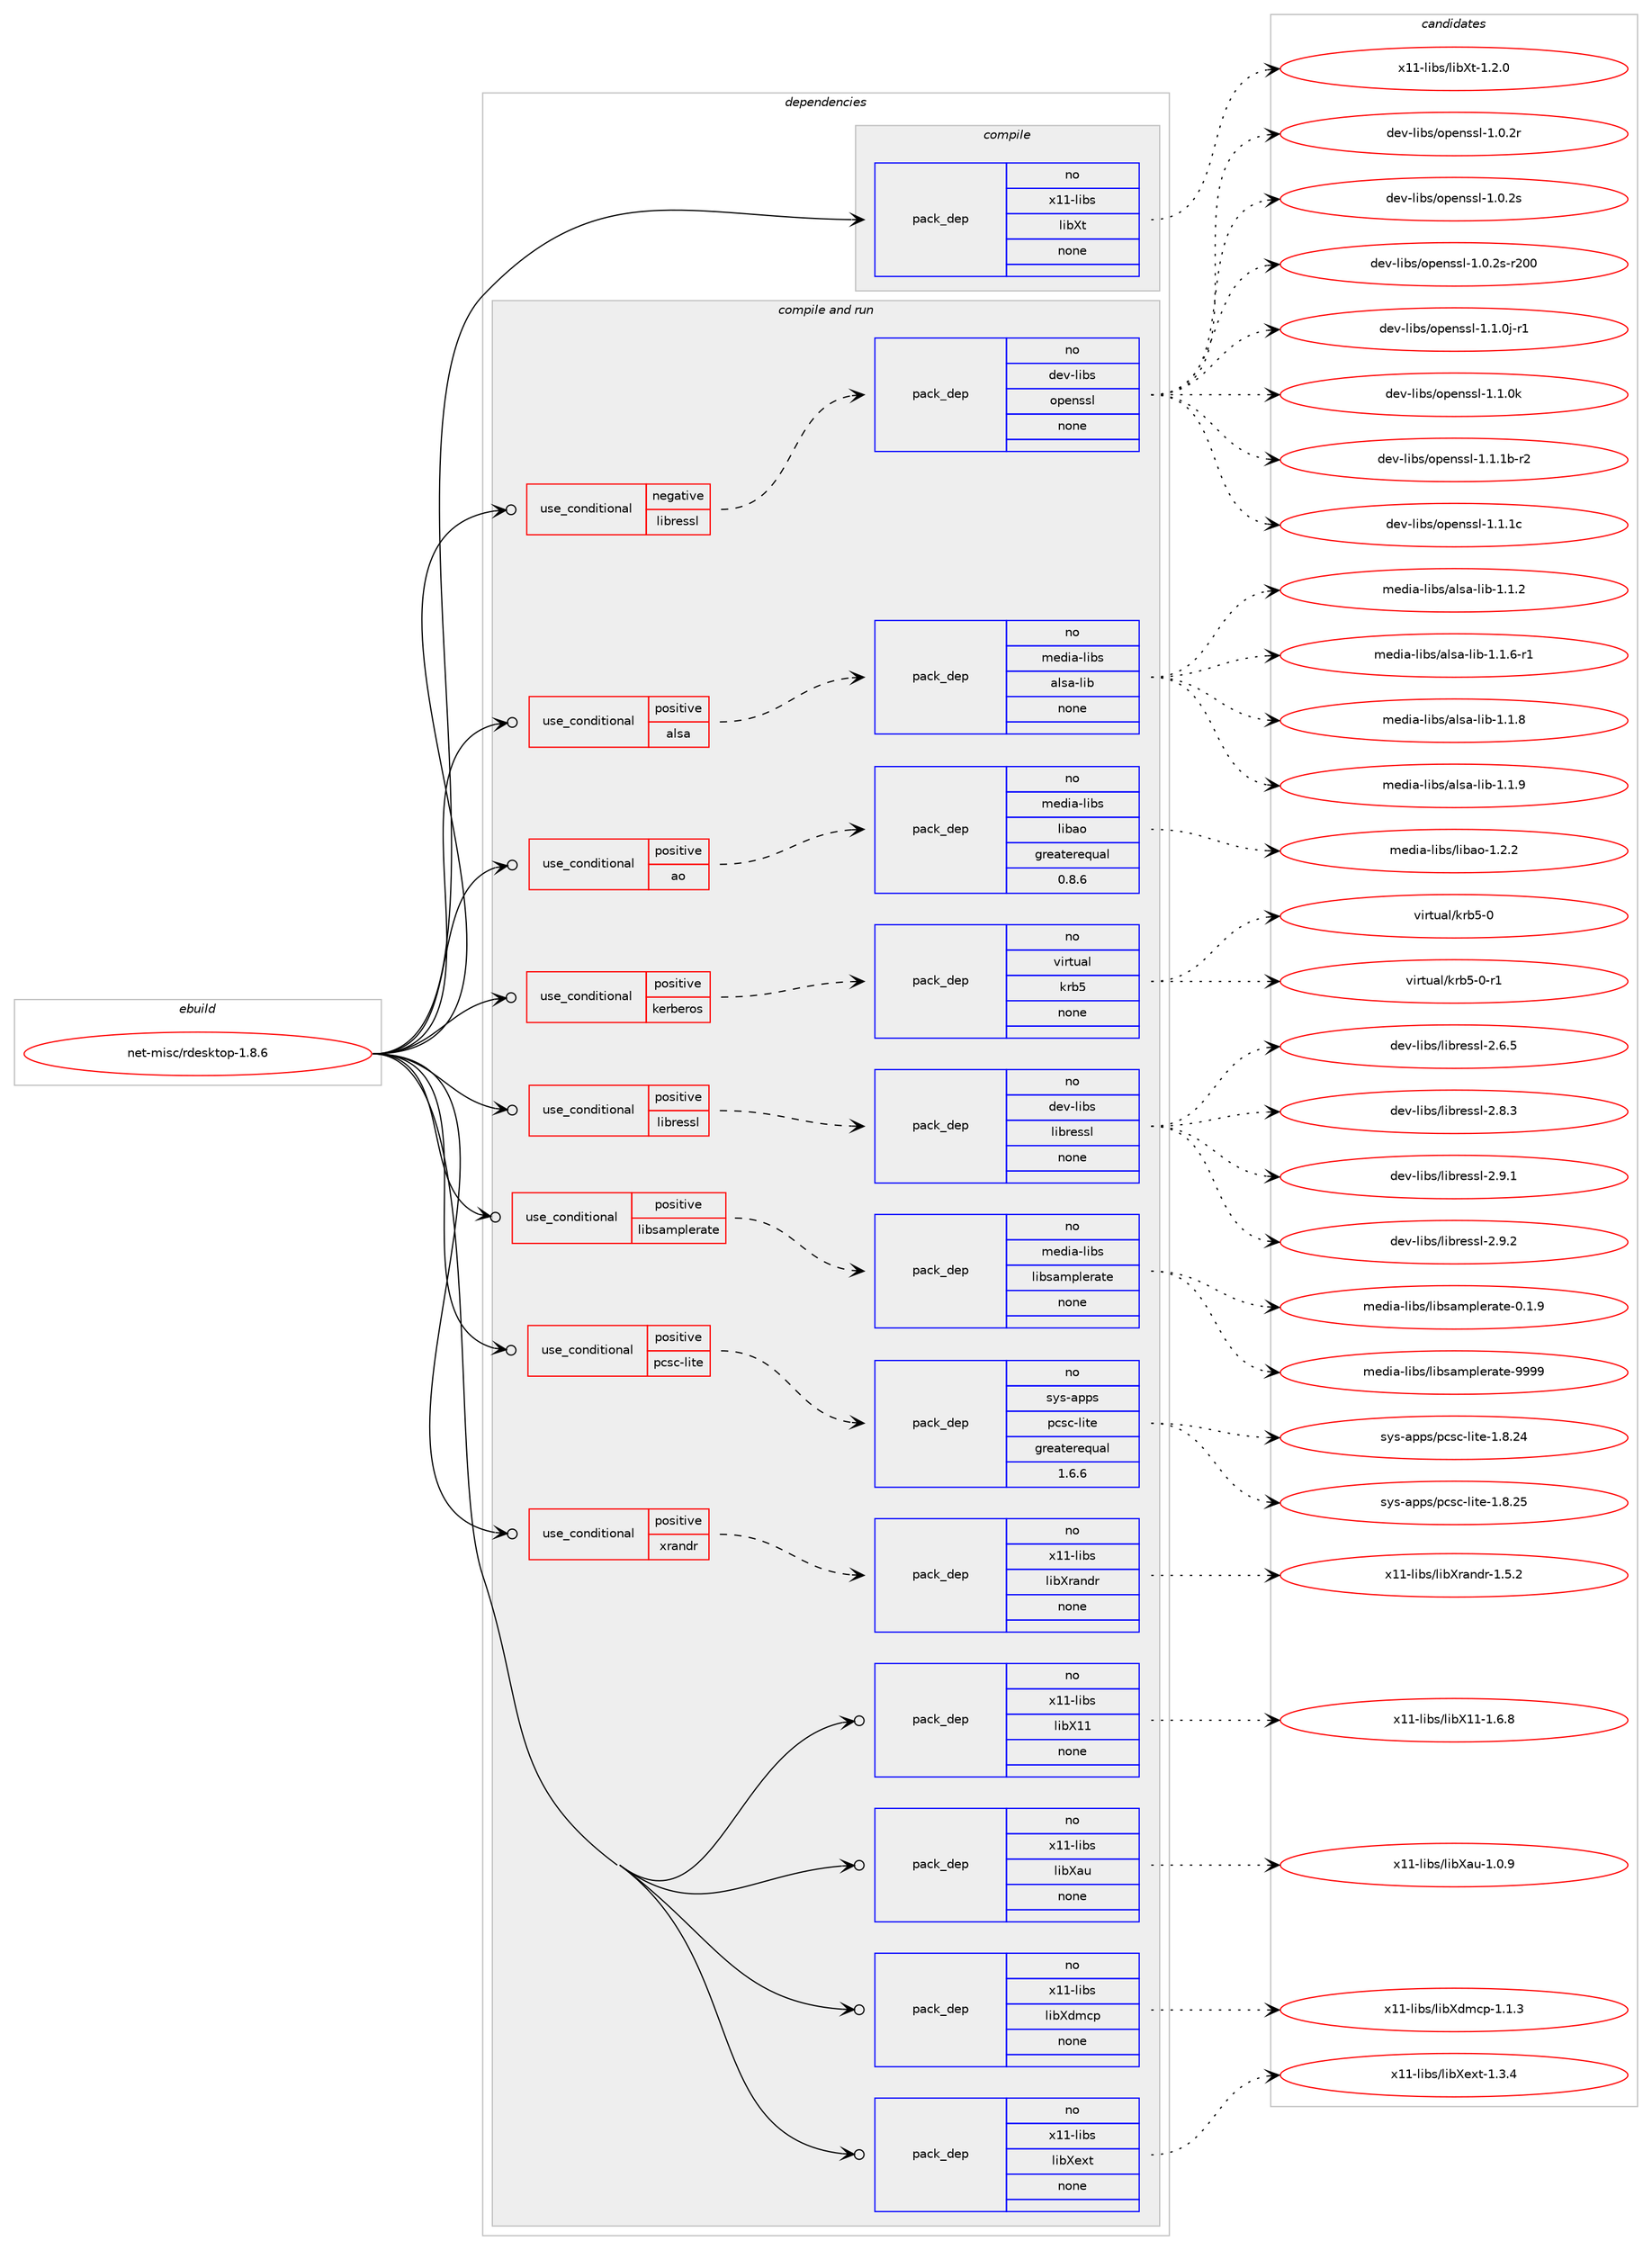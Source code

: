 digraph prolog {

# *************
# Graph options
# *************

newrank=true;
concentrate=true;
compound=true;
graph [rankdir=LR,fontname=Helvetica,fontsize=10,ranksep=1.5];#, ranksep=2.5, nodesep=0.2];
edge  [arrowhead=vee];
node  [fontname=Helvetica,fontsize=10];

# **********
# The ebuild
# **********

subgraph cluster_leftcol {
color=gray;
rank=same;
label=<<i>ebuild</i>>;
id [label="net-misc/rdesktop-1.8.6", color=red, width=4, href="../net-misc/rdesktop-1.8.6.svg"];
}

# ****************
# The dependencies
# ****************

subgraph cluster_midcol {
color=gray;
label=<<i>dependencies</i>>;
subgraph cluster_compile {
fillcolor="#eeeeee";
style=filled;
label=<<i>compile</i>>;
subgraph pack442 {
dependency521 [label=<<TABLE BORDER="0" CELLBORDER="1" CELLSPACING="0" CELLPADDING="4" WIDTH="220"><TR><TD ROWSPAN="6" CELLPADDING="30">pack_dep</TD></TR><TR><TD WIDTH="110">no</TD></TR><TR><TD>x11-libs</TD></TR><TR><TD>libXt</TD></TR><TR><TD>none</TD></TR><TR><TD></TD></TR></TABLE>>, shape=none, color=blue];
}
id:e -> dependency521:w [weight=20,style="solid",arrowhead="vee"];
}
subgraph cluster_compileandrun {
fillcolor="#eeeeee";
style=filled;
label=<<i>compile and run</i>>;
subgraph cond73 {
dependency522 [label=<<TABLE BORDER="0" CELLBORDER="1" CELLSPACING="0" CELLPADDING="4"><TR><TD ROWSPAN="3" CELLPADDING="10">use_conditional</TD></TR><TR><TD>negative</TD></TR><TR><TD>libressl</TD></TR></TABLE>>, shape=none, color=red];
subgraph pack443 {
dependency523 [label=<<TABLE BORDER="0" CELLBORDER="1" CELLSPACING="0" CELLPADDING="4" WIDTH="220"><TR><TD ROWSPAN="6" CELLPADDING="30">pack_dep</TD></TR><TR><TD WIDTH="110">no</TD></TR><TR><TD>dev-libs</TD></TR><TR><TD>openssl</TD></TR><TR><TD>none</TD></TR><TR><TD></TD></TR></TABLE>>, shape=none, color=blue];
}
dependency522:e -> dependency523:w [weight=20,style="dashed",arrowhead="vee"];
}
id:e -> dependency522:w [weight=20,style="solid",arrowhead="odotvee"];
subgraph cond74 {
dependency524 [label=<<TABLE BORDER="0" CELLBORDER="1" CELLSPACING="0" CELLPADDING="4"><TR><TD ROWSPAN="3" CELLPADDING="10">use_conditional</TD></TR><TR><TD>positive</TD></TR><TR><TD>alsa</TD></TR></TABLE>>, shape=none, color=red];
subgraph pack444 {
dependency525 [label=<<TABLE BORDER="0" CELLBORDER="1" CELLSPACING="0" CELLPADDING="4" WIDTH="220"><TR><TD ROWSPAN="6" CELLPADDING="30">pack_dep</TD></TR><TR><TD WIDTH="110">no</TD></TR><TR><TD>media-libs</TD></TR><TR><TD>alsa-lib</TD></TR><TR><TD>none</TD></TR><TR><TD></TD></TR></TABLE>>, shape=none, color=blue];
}
dependency524:e -> dependency525:w [weight=20,style="dashed",arrowhead="vee"];
}
id:e -> dependency524:w [weight=20,style="solid",arrowhead="odotvee"];
subgraph cond75 {
dependency526 [label=<<TABLE BORDER="0" CELLBORDER="1" CELLSPACING="0" CELLPADDING="4"><TR><TD ROWSPAN="3" CELLPADDING="10">use_conditional</TD></TR><TR><TD>positive</TD></TR><TR><TD>ao</TD></TR></TABLE>>, shape=none, color=red];
subgraph pack445 {
dependency527 [label=<<TABLE BORDER="0" CELLBORDER="1" CELLSPACING="0" CELLPADDING="4" WIDTH="220"><TR><TD ROWSPAN="6" CELLPADDING="30">pack_dep</TD></TR><TR><TD WIDTH="110">no</TD></TR><TR><TD>media-libs</TD></TR><TR><TD>libao</TD></TR><TR><TD>greaterequal</TD></TR><TR><TD>0.8.6</TD></TR></TABLE>>, shape=none, color=blue];
}
dependency526:e -> dependency527:w [weight=20,style="dashed",arrowhead="vee"];
}
id:e -> dependency526:w [weight=20,style="solid",arrowhead="odotvee"];
subgraph cond76 {
dependency528 [label=<<TABLE BORDER="0" CELLBORDER="1" CELLSPACING="0" CELLPADDING="4"><TR><TD ROWSPAN="3" CELLPADDING="10">use_conditional</TD></TR><TR><TD>positive</TD></TR><TR><TD>kerberos</TD></TR></TABLE>>, shape=none, color=red];
subgraph pack446 {
dependency529 [label=<<TABLE BORDER="0" CELLBORDER="1" CELLSPACING="0" CELLPADDING="4" WIDTH="220"><TR><TD ROWSPAN="6" CELLPADDING="30">pack_dep</TD></TR><TR><TD WIDTH="110">no</TD></TR><TR><TD>virtual</TD></TR><TR><TD>krb5</TD></TR><TR><TD>none</TD></TR><TR><TD></TD></TR></TABLE>>, shape=none, color=blue];
}
dependency528:e -> dependency529:w [weight=20,style="dashed",arrowhead="vee"];
}
id:e -> dependency528:w [weight=20,style="solid",arrowhead="odotvee"];
subgraph cond77 {
dependency530 [label=<<TABLE BORDER="0" CELLBORDER="1" CELLSPACING="0" CELLPADDING="4"><TR><TD ROWSPAN="3" CELLPADDING="10">use_conditional</TD></TR><TR><TD>positive</TD></TR><TR><TD>libressl</TD></TR></TABLE>>, shape=none, color=red];
subgraph pack447 {
dependency531 [label=<<TABLE BORDER="0" CELLBORDER="1" CELLSPACING="0" CELLPADDING="4" WIDTH="220"><TR><TD ROWSPAN="6" CELLPADDING="30">pack_dep</TD></TR><TR><TD WIDTH="110">no</TD></TR><TR><TD>dev-libs</TD></TR><TR><TD>libressl</TD></TR><TR><TD>none</TD></TR><TR><TD></TD></TR></TABLE>>, shape=none, color=blue];
}
dependency530:e -> dependency531:w [weight=20,style="dashed",arrowhead="vee"];
}
id:e -> dependency530:w [weight=20,style="solid",arrowhead="odotvee"];
subgraph cond78 {
dependency532 [label=<<TABLE BORDER="0" CELLBORDER="1" CELLSPACING="0" CELLPADDING="4"><TR><TD ROWSPAN="3" CELLPADDING="10">use_conditional</TD></TR><TR><TD>positive</TD></TR><TR><TD>libsamplerate</TD></TR></TABLE>>, shape=none, color=red];
subgraph pack448 {
dependency533 [label=<<TABLE BORDER="0" CELLBORDER="1" CELLSPACING="0" CELLPADDING="4" WIDTH="220"><TR><TD ROWSPAN="6" CELLPADDING="30">pack_dep</TD></TR><TR><TD WIDTH="110">no</TD></TR><TR><TD>media-libs</TD></TR><TR><TD>libsamplerate</TD></TR><TR><TD>none</TD></TR><TR><TD></TD></TR></TABLE>>, shape=none, color=blue];
}
dependency532:e -> dependency533:w [weight=20,style="dashed",arrowhead="vee"];
}
id:e -> dependency532:w [weight=20,style="solid",arrowhead="odotvee"];
subgraph cond79 {
dependency534 [label=<<TABLE BORDER="0" CELLBORDER="1" CELLSPACING="0" CELLPADDING="4"><TR><TD ROWSPAN="3" CELLPADDING="10">use_conditional</TD></TR><TR><TD>positive</TD></TR><TR><TD>pcsc-lite</TD></TR></TABLE>>, shape=none, color=red];
subgraph pack449 {
dependency535 [label=<<TABLE BORDER="0" CELLBORDER="1" CELLSPACING="0" CELLPADDING="4" WIDTH="220"><TR><TD ROWSPAN="6" CELLPADDING="30">pack_dep</TD></TR><TR><TD WIDTH="110">no</TD></TR><TR><TD>sys-apps</TD></TR><TR><TD>pcsc-lite</TD></TR><TR><TD>greaterequal</TD></TR><TR><TD>1.6.6</TD></TR></TABLE>>, shape=none, color=blue];
}
dependency534:e -> dependency535:w [weight=20,style="dashed",arrowhead="vee"];
}
id:e -> dependency534:w [weight=20,style="solid",arrowhead="odotvee"];
subgraph cond80 {
dependency536 [label=<<TABLE BORDER="0" CELLBORDER="1" CELLSPACING="0" CELLPADDING="4"><TR><TD ROWSPAN="3" CELLPADDING="10">use_conditional</TD></TR><TR><TD>positive</TD></TR><TR><TD>xrandr</TD></TR></TABLE>>, shape=none, color=red];
subgraph pack450 {
dependency537 [label=<<TABLE BORDER="0" CELLBORDER="1" CELLSPACING="0" CELLPADDING="4" WIDTH="220"><TR><TD ROWSPAN="6" CELLPADDING="30">pack_dep</TD></TR><TR><TD WIDTH="110">no</TD></TR><TR><TD>x11-libs</TD></TR><TR><TD>libXrandr</TD></TR><TR><TD>none</TD></TR><TR><TD></TD></TR></TABLE>>, shape=none, color=blue];
}
dependency536:e -> dependency537:w [weight=20,style="dashed",arrowhead="vee"];
}
id:e -> dependency536:w [weight=20,style="solid",arrowhead="odotvee"];
subgraph pack451 {
dependency538 [label=<<TABLE BORDER="0" CELLBORDER="1" CELLSPACING="0" CELLPADDING="4" WIDTH="220"><TR><TD ROWSPAN="6" CELLPADDING="30">pack_dep</TD></TR><TR><TD WIDTH="110">no</TD></TR><TR><TD>x11-libs</TD></TR><TR><TD>libX11</TD></TR><TR><TD>none</TD></TR><TR><TD></TD></TR></TABLE>>, shape=none, color=blue];
}
id:e -> dependency538:w [weight=20,style="solid",arrowhead="odotvee"];
subgraph pack452 {
dependency539 [label=<<TABLE BORDER="0" CELLBORDER="1" CELLSPACING="0" CELLPADDING="4" WIDTH="220"><TR><TD ROWSPAN="6" CELLPADDING="30">pack_dep</TD></TR><TR><TD WIDTH="110">no</TD></TR><TR><TD>x11-libs</TD></TR><TR><TD>libXau</TD></TR><TR><TD>none</TD></TR><TR><TD></TD></TR></TABLE>>, shape=none, color=blue];
}
id:e -> dependency539:w [weight=20,style="solid",arrowhead="odotvee"];
subgraph pack453 {
dependency540 [label=<<TABLE BORDER="0" CELLBORDER="1" CELLSPACING="0" CELLPADDING="4" WIDTH="220"><TR><TD ROWSPAN="6" CELLPADDING="30">pack_dep</TD></TR><TR><TD WIDTH="110">no</TD></TR><TR><TD>x11-libs</TD></TR><TR><TD>libXdmcp</TD></TR><TR><TD>none</TD></TR><TR><TD></TD></TR></TABLE>>, shape=none, color=blue];
}
id:e -> dependency540:w [weight=20,style="solid",arrowhead="odotvee"];
subgraph pack454 {
dependency541 [label=<<TABLE BORDER="0" CELLBORDER="1" CELLSPACING="0" CELLPADDING="4" WIDTH="220"><TR><TD ROWSPAN="6" CELLPADDING="30">pack_dep</TD></TR><TR><TD WIDTH="110">no</TD></TR><TR><TD>x11-libs</TD></TR><TR><TD>libXext</TD></TR><TR><TD>none</TD></TR><TR><TD></TD></TR></TABLE>>, shape=none, color=blue];
}
id:e -> dependency541:w [weight=20,style="solid",arrowhead="odotvee"];
}
subgraph cluster_run {
fillcolor="#eeeeee";
style=filled;
label=<<i>run</i>>;
}
}

# **************
# The candidates
# **************

subgraph cluster_choices {
rank=same;
color=gray;
label=<<i>candidates</i>>;

subgraph choice442 {
color=black;
nodesep=1;
choice12049494510810598115471081059888116454946504648 [label="x11-libs/libXt-1.2.0", color=red, width=4,href="../x11-libs/libXt-1.2.0.svg"];
dependency521:e -> choice12049494510810598115471081059888116454946504648:w [style=dotted,weight="100"];
}
subgraph choice443 {
color=black;
nodesep=1;
choice100101118451081059811547111112101110115115108454946484650114 [label="dev-libs/openssl-1.0.2r", color=red, width=4,href="../dev-libs/openssl-1.0.2r.svg"];
choice100101118451081059811547111112101110115115108454946484650115 [label="dev-libs/openssl-1.0.2s", color=red, width=4,href="../dev-libs/openssl-1.0.2s.svg"];
choice10010111845108105981154711111210111011511510845494648465011545114504848 [label="dev-libs/openssl-1.0.2s-r200", color=red, width=4,href="../dev-libs/openssl-1.0.2s-r200.svg"];
choice1001011184510810598115471111121011101151151084549464946481064511449 [label="dev-libs/openssl-1.1.0j-r1", color=red, width=4,href="../dev-libs/openssl-1.1.0j-r1.svg"];
choice100101118451081059811547111112101110115115108454946494648107 [label="dev-libs/openssl-1.1.0k", color=red, width=4,href="../dev-libs/openssl-1.1.0k.svg"];
choice100101118451081059811547111112101110115115108454946494649984511450 [label="dev-libs/openssl-1.1.1b-r2", color=red, width=4,href="../dev-libs/openssl-1.1.1b-r2.svg"];
choice10010111845108105981154711111210111011511510845494649464999 [label="dev-libs/openssl-1.1.1c", color=red, width=4,href="../dev-libs/openssl-1.1.1c.svg"];
dependency523:e -> choice100101118451081059811547111112101110115115108454946484650114:w [style=dotted,weight="100"];
dependency523:e -> choice100101118451081059811547111112101110115115108454946484650115:w [style=dotted,weight="100"];
dependency523:e -> choice10010111845108105981154711111210111011511510845494648465011545114504848:w [style=dotted,weight="100"];
dependency523:e -> choice1001011184510810598115471111121011101151151084549464946481064511449:w [style=dotted,weight="100"];
dependency523:e -> choice100101118451081059811547111112101110115115108454946494648107:w [style=dotted,weight="100"];
dependency523:e -> choice100101118451081059811547111112101110115115108454946494649984511450:w [style=dotted,weight="100"];
dependency523:e -> choice10010111845108105981154711111210111011511510845494649464999:w [style=dotted,weight="100"];
}
subgraph choice444 {
color=black;
nodesep=1;
choice1091011001059745108105981154797108115974510810598454946494650 [label="media-libs/alsa-lib-1.1.2", color=red, width=4,href="../media-libs/alsa-lib-1.1.2.svg"];
choice10910110010597451081059811547971081159745108105984549464946544511449 [label="media-libs/alsa-lib-1.1.6-r1", color=red, width=4,href="../media-libs/alsa-lib-1.1.6-r1.svg"];
choice1091011001059745108105981154797108115974510810598454946494656 [label="media-libs/alsa-lib-1.1.8", color=red, width=4,href="../media-libs/alsa-lib-1.1.8.svg"];
choice1091011001059745108105981154797108115974510810598454946494657 [label="media-libs/alsa-lib-1.1.9", color=red, width=4,href="../media-libs/alsa-lib-1.1.9.svg"];
dependency525:e -> choice1091011001059745108105981154797108115974510810598454946494650:w [style=dotted,weight="100"];
dependency525:e -> choice10910110010597451081059811547971081159745108105984549464946544511449:w [style=dotted,weight="100"];
dependency525:e -> choice1091011001059745108105981154797108115974510810598454946494656:w [style=dotted,weight="100"];
dependency525:e -> choice1091011001059745108105981154797108115974510810598454946494657:w [style=dotted,weight="100"];
}
subgraph choice445 {
color=black;
nodesep=1;
choice109101100105974510810598115471081059897111454946504650 [label="media-libs/libao-1.2.2", color=red, width=4,href="../media-libs/libao-1.2.2.svg"];
dependency527:e -> choice109101100105974510810598115471081059897111454946504650:w [style=dotted,weight="100"];
}
subgraph choice446 {
color=black;
nodesep=1;
choice118105114116117971084710711498534548 [label="virtual/krb5-0", color=red, width=4,href="../virtual/krb5-0.svg"];
choice1181051141161179710847107114985345484511449 [label="virtual/krb5-0-r1", color=red, width=4,href="../virtual/krb5-0-r1.svg"];
dependency529:e -> choice118105114116117971084710711498534548:w [style=dotted,weight="100"];
dependency529:e -> choice1181051141161179710847107114985345484511449:w [style=dotted,weight="100"];
}
subgraph choice447 {
color=black;
nodesep=1;
choice10010111845108105981154710810598114101115115108455046544653 [label="dev-libs/libressl-2.6.5", color=red, width=4,href="../dev-libs/libressl-2.6.5.svg"];
choice10010111845108105981154710810598114101115115108455046564651 [label="dev-libs/libressl-2.8.3", color=red, width=4,href="../dev-libs/libressl-2.8.3.svg"];
choice10010111845108105981154710810598114101115115108455046574649 [label="dev-libs/libressl-2.9.1", color=red, width=4,href="../dev-libs/libressl-2.9.1.svg"];
choice10010111845108105981154710810598114101115115108455046574650 [label="dev-libs/libressl-2.9.2", color=red, width=4,href="../dev-libs/libressl-2.9.2.svg"];
dependency531:e -> choice10010111845108105981154710810598114101115115108455046544653:w [style=dotted,weight="100"];
dependency531:e -> choice10010111845108105981154710810598114101115115108455046564651:w [style=dotted,weight="100"];
dependency531:e -> choice10010111845108105981154710810598114101115115108455046574649:w [style=dotted,weight="100"];
dependency531:e -> choice10010111845108105981154710810598114101115115108455046574650:w [style=dotted,weight="100"];
}
subgraph choice448 {
color=black;
nodesep=1;
choice10910110010597451081059811547108105981159710911210810111497116101454846494657 [label="media-libs/libsamplerate-0.1.9", color=red, width=4,href="../media-libs/libsamplerate-0.1.9.svg"];
choice109101100105974510810598115471081059811597109112108101114971161014557575757 [label="media-libs/libsamplerate-9999", color=red, width=4,href="../media-libs/libsamplerate-9999.svg"];
dependency533:e -> choice10910110010597451081059811547108105981159710911210810111497116101454846494657:w [style=dotted,weight="100"];
dependency533:e -> choice109101100105974510810598115471081059811597109112108101114971161014557575757:w [style=dotted,weight="100"];
}
subgraph choice449 {
color=black;
nodesep=1;
choice11512111545971121121154711299115994510810511610145494656465052 [label="sys-apps/pcsc-lite-1.8.24", color=red, width=4,href="../sys-apps/pcsc-lite-1.8.24.svg"];
choice11512111545971121121154711299115994510810511610145494656465053 [label="sys-apps/pcsc-lite-1.8.25", color=red, width=4,href="../sys-apps/pcsc-lite-1.8.25.svg"];
dependency535:e -> choice11512111545971121121154711299115994510810511610145494656465052:w [style=dotted,weight="100"];
dependency535:e -> choice11512111545971121121154711299115994510810511610145494656465053:w [style=dotted,weight="100"];
}
subgraph choice450 {
color=black;
nodesep=1;
choice1204949451081059811547108105988811497110100114454946534650 [label="x11-libs/libXrandr-1.5.2", color=red, width=4,href="../x11-libs/libXrandr-1.5.2.svg"];
dependency537:e -> choice1204949451081059811547108105988811497110100114454946534650:w [style=dotted,weight="100"];
}
subgraph choice451 {
color=black;
nodesep=1;
choice120494945108105981154710810598884949454946544656 [label="x11-libs/libX11-1.6.8", color=red, width=4,href="../x11-libs/libX11-1.6.8.svg"];
dependency538:e -> choice120494945108105981154710810598884949454946544656:w [style=dotted,weight="100"];
}
subgraph choice452 {
color=black;
nodesep=1;
choice1204949451081059811547108105988897117454946484657 [label="x11-libs/libXau-1.0.9", color=red, width=4,href="../x11-libs/libXau-1.0.9.svg"];
dependency539:e -> choice1204949451081059811547108105988897117454946484657:w [style=dotted,weight="100"];
}
subgraph choice453 {
color=black;
nodesep=1;
choice1204949451081059811547108105988810010999112454946494651 [label="x11-libs/libXdmcp-1.1.3", color=red, width=4,href="../x11-libs/libXdmcp-1.1.3.svg"];
dependency540:e -> choice1204949451081059811547108105988810010999112454946494651:w [style=dotted,weight="100"];
}
subgraph choice454 {
color=black;
nodesep=1;
choice12049494510810598115471081059888101120116454946514652 [label="x11-libs/libXext-1.3.4", color=red, width=4,href="../x11-libs/libXext-1.3.4.svg"];
dependency541:e -> choice12049494510810598115471081059888101120116454946514652:w [style=dotted,weight="100"];
}
}

}
